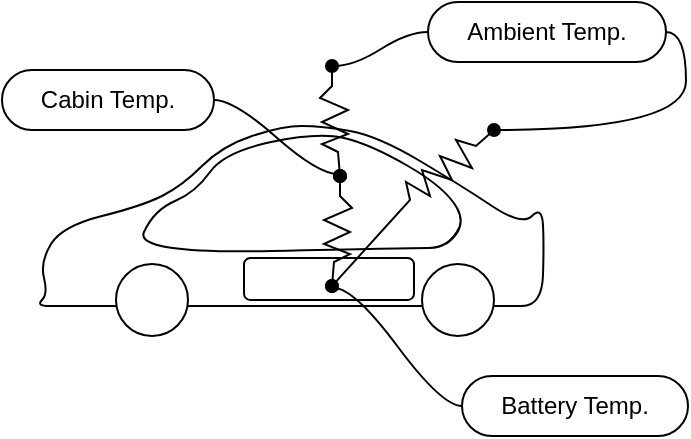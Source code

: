 <mxfile version="28.0.6">
  <diagram name="Page-1" id="w69QgauEFFYnWDhPD-Ga">
    <mxGraphModel dx="494" dy="328" grid="0" gridSize="10" guides="1" tooltips="1" connect="1" arrows="1" fold="1" page="1" pageScale="1" pageWidth="850" pageHeight="1100" math="0" shadow="0">
      <root>
        <mxCell id="0" />
        <mxCell id="1" parent="0" />
        <mxCell id="bY4IOYTVBXKEHmrtxOaj-78" value="" style="curved=1;endArrow=none;html=1;rounded=0;endFill=0;strokeColor=default;movable=0;resizable=0;rotatable=0;deletable=0;editable=0;locked=1;connectable=0;" edge="1" parent="1">
          <mxGeometry width="50" height="50" relative="1" as="geometry">
            <mxPoint x="490" y="480" as="sourcePoint" />
            <mxPoint x="490" y="480" as="targetPoint" />
            <Array as="points">
              <mxPoint x="260" y="480" />
              <mxPoint x="247" y="480" />
              <mxPoint x="253" y="474" />
              <mxPoint x="249" y="458" />
              <mxPoint x="260" y="440" />
              <mxPoint x="300" y="430" />
              <mxPoint x="320" y="420" />
              <mxPoint x="340" y="400" />
              <mxPoint x="370" y="390" />
              <mxPoint x="390" y="390" />
              <mxPoint x="418" y="395" />
              <mxPoint x="460" y="420" />
              <mxPoint x="490" y="440" />
              <mxPoint x="500" y="430" />
              <mxPoint x="501" y="449" />
              <mxPoint x="500" y="480" />
            </Array>
          </mxGeometry>
        </mxCell>
        <mxCell id="bY4IOYTVBXKEHmrtxOaj-89" value="" style="ellipse;whiteSpace=wrap;html=1;aspect=fixed;movable=0;resizable=0;rotatable=0;deletable=0;editable=0;locked=1;connectable=0;" vertex="1" parent="1">
          <mxGeometry x="287" y="459" width="36" height="36" as="geometry" />
        </mxCell>
        <mxCell id="bY4IOYTVBXKEHmrtxOaj-90" value="" style="ellipse;whiteSpace=wrap;html=1;aspect=fixed;movable=0;resizable=0;rotatable=0;deletable=0;editable=0;locked=1;connectable=0;" vertex="1" parent="1">
          <mxGeometry x="440" y="459" width="36" height="36" as="geometry" />
        </mxCell>
        <mxCell id="bY4IOYTVBXKEHmrtxOaj-91" value="" style="curved=1;endArrow=none;html=1;rounded=0;endFill=0;strokeColor=default;shadow=0;fillColor=light-dark(transparent,#FF8000);movable=0;resizable=0;rotatable=0;deletable=0;editable=0;locked=1;connectable=0;" edge="1" parent="1">
          <mxGeometry width="50" height="50" relative="1" as="geometry">
            <mxPoint x="459" y="440" as="sourcePoint" />
            <mxPoint x="452" y="449" as="targetPoint" />
            <Array as="points">
              <mxPoint x="454" y="451" />
              <mxPoint x="433" y="451" />
              <mxPoint x="296" y="454" />
              <mxPoint x="306" y="432" />
              <mxPoint x="327" y="423" />
              <mxPoint x="341" y="403" />
              <mxPoint x="388" y="393" />
              <mxPoint x="414" y="399" />
              <mxPoint x="452" y="421" />
              <mxPoint x="463" y="441" />
            </Array>
          </mxGeometry>
        </mxCell>
        <mxCell id="bY4IOYTVBXKEHmrtxOaj-100" value="" style="rounded=1;whiteSpace=wrap;html=1;movable=0;resizable=0;rotatable=0;deletable=0;editable=0;locked=1;connectable=0;" vertex="1" parent="1">
          <mxGeometry x="351" y="456" width="85" height="21" as="geometry" />
        </mxCell>
        <mxCell id="bY4IOYTVBXKEHmrtxOaj-106" value="" style="endArrow=oval;html=1;rounded=0;strokeColor=light-dark(#000000,#CC0000);startArrow=oval;startFill=1;endFill=1;movable=0;resizable=0;rotatable=0;deletable=0;editable=0;locked=1;connectable=0;" edge="1" parent="1">
          <mxGeometry width="50" height="50" relative="1" as="geometry">
            <mxPoint x="395" y="470" as="sourcePoint" />
            <mxPoint x="399" y="415" as="targetPoint" />
            <Array as="points">
              <mxPoint x="396" y="458" />
              <mxPoint x="404" y="454" />
              <mxPoint x="391" y="449" />
              <mxPoint x="404" y="443" />
              <mxPoint x="391" y="437" />
              <mxPoint x="405" y="431" />
              <mxPoint x="399" y="425" />
            </Array>
          </mxGeometry>
        </mxCell>
        <mxCell id="bY4IOYTVBXKEHmrtxOaj-110" value="" style="endArrow=oval;html=1;rounded=0;strokeColor=light-dark(#000000,#CC0000);startArrow=oval;startFill=1;endFill=1;movable=0;resizable=0;rotatable=0;deletable=0;editable=0;locked=1;connectable=0;" edge="1" parent="1">
          <mxGeometry width="50" height="50" relative="1" as="geometry">
            <mxPoint x="395" y="470" as="sourcePoint" />
            <mxPoint x="476" y="392" as="targetPoint" />
            <Array as="points">
              <mxPoint x="434" y="427" />
              <mxPoint x="432" y="418" />
              <mxPoint x="444" y="425" />
              <mxPoint x="440" y="412" />
              <mxPoint x="455" y="417" />
              <mxPoint x="449" y="405" />
              <mxPoint x="465" y="411" />
              <mxPoint x="457" y="397" />
              <mxPoint x="467" y="400" />
            </Array>
          </mxGeometry>
        </mxCell>
        <mxCell id="bY4IOYTVBXKEHmrtxOaj-111" value="" style="endArrow=oval;html=1;rounded=0;strokeColor=light-dark(#000000,#CC0000);startArrow=oval;startFill=1;endFill=1;movable=0;resizable=0;rotatable=0;deletable=0;editable=0;locked=1;connectable=0;" edge="1" parent="1">
          <mxGeometry width="50" height="50" relative="1" as="geometry">
            <mxPoint x="399" y="415" as="sourcePoint" />
            <mxPoint x="395" y="360" as="targetPoint" />
            <Array as="points">
              <mxPoint x="398" y="403" />
              <mxPoint x="390" y="399" />
              <mxPoint x="403" y="394" />
              <mxPoint x="390" y="388" />
              <mxPoint x="403" y="382" />
              <mxPoint x="389" y="376" />
              <mxPoint x="395" y="370" />
            </Array>
          </mxGeometry>
        </mxCell>
        <mxCell id="bY4IOYTVBXKEHmrtxOaj-118" value="Battery Temp." style="whiteSpace=wrap;html=1;rounded=1;arcSize=50;align=center;verticalAlign=middle;strokeWidth=1;autosize=1;spacing=4;treeFolding=1;treeMoving=1;newEdgeStyle={&quot;edgeStyle&quot;:&quot;entityRelationEdgeStyle&quot;,&quot;startArrow&quot;:&quot;none&quot;,&quot;endArrow&quot;:&quot;none&quot;,&quot;segment&quot;:10,&quot;curved&quot;:1,&quot;sourcePerimeterSpacing&quot;:0,&quot;targetPerimeterSpacing&quot;:0};movable=0;resizable=0;rotatable=0;deletable=0;editable=0;locked=1;connectable=0;" vertex="1" parent="1">
          <mxGeometry x="460" y="515" width="113" height="30" as="geometry" />
        </mxCell>
        <mxCell id="bY4IOYTVBXKEHmrtxOaj-119" value="" style="edgeStyle=entityRelationEdgeStyle;startArrow=none;endArrow=none;segment=10;curved=1;sourcePerimeterSpacing=0;targetPerimeterSpacing=0;rounded=0;" edge="1" target="bY4IOYTVBXKEHmrtxOaj-118" parent="1">
          <mxGeometry relative="1" as="geometry">
            <mxPoint x="396" y="471" as="sourcePoint" />
          </mxGeometry>
        </mxCell>
        <mxCell id="bY4IOYTVBXKEHmrtxOaj-122" value="Ambient Temp." style="whiteSpace=wrap;html=1;rounded=1;arcSize=50;align=center;verticalAlign=middle;strokeWidth=1;autosize=1;spacing=4;treeFolding=1;treeMoving=1;newEdgeStyle={&quot;edgeStyle&quot;:&quot;entityRelationEdgeStyle&quot;,&quot;startArrow&quot;:&quot;none&quot;,&quot;endArrow&quot;:&quot;none&quot;,&quot;segment&quot;:10,&quot;curved&quot;:1,&quot;sourcePerimeterSpacing&quot;:0,&quot;targetPerimeterSpacing&quot;:0};" vertex="1" parent="1">
          <mxGeometry x="443" y="328" width="119" height="30" as="geometry" />
        </mxCell>
        <mxCell id="bY4IOYTVBXKEHmrtxOaj-123" value="" style="edgeStyle=entityRelationEdgeStyle;startArrow=none;endArrow=none;segment=10;curved=1;sourcePerimeterSpacing=0;targetPerimeterSpacing=0;rounded=0;" edge="1" target="bY4IOYTVBXKEHmrtxOaj-122" parent="1">
          <mxGeometry relative="1" as="geometry">
            <mxPoint x="476" y="392" as="sourcePoint" />
            <Array as="points">
              <mxPoint x="549" y="431" />
              <mxPoint x="533" y="374" />
            </Array>
          </mxGeometry>
        </mxCell>
        <mxCell id="bY4IOYTVBXKEHmrtxOaj-124" value="" style="edgeStyle=entityRelationEdgeStyle;startArrow=none;endArrow=none;segment=10;curved=1;sourcePerimeterSpacing=0;targetPerimeterSpacing=0;rounded=0;entryX=0;entryY=0.5;entryDx=0;entryDy=0;" edge="1" parent="1" target="bY4IOYTVBXKEHmrtxOaj-122">
          <mxGeometry relative="1" as="geometry">
            <mxPoint x="396" y="360" as="sourcePoint" />
            <mxPoint x="521" y="374" as="targetPoint" />
            <Array as="points">
              <mxPoint x="398" y="359" />
            </Array>
          </mxGeometry>
        </mxCell>
        <mxCell id="bY4IOYTVBXKEHmrtxOaj-125" value="Cabin Temp." style="whiteSpace=wrap;html=1;rounded=1;arcSize=50;align=center;verticalAlign=middle;strokeWidth=1;autosize=1;spacing=4;treeFolding=1;treeMoving=1;newEdgeStyle={&quot;edgeStyle&quot;:&quot;entityRelationEdgeStyle&quot;,&quot;startArrow&quot;:&quot;none&quot;,&quot;endArrow&quot;:&quot;none&quot;,&quot;segment&quot;:10,&quot;curved&quot;:1,&quot;sourcePerimeterSpacing&quot;:0,&quot;targetPerimeterSpacing&quot;:0};" vertex="1" parent="1">
          <mxGeometry x="230" y="362" width="106" height="30" as="geometry" />
        </mxCell>
        <mxCell id="bY4IOYTVBXKEHmrtxOaj-127" value="" style="edgeStyle=entityRelationEdgeStyle;startArrow=none;endArrow=none;segment=10;curved=1;sourcePerimeterSpacing=0;targetPerimeterSpacing=0;rounded=0;exitX=1;exitY=0.5;exitDx=0;exitDy=0;" edge="1" parent="1" source="bY4IOYTVBXKEHmrtxOaj-125">
          <mxGeometry relative="1" as="geometry">
            <mxPoint x="456" y="329" as="sourcePoint" />
            <mxPoint x="398" y="414" as="targetPoint" />
            <Array as="points">
              <mxPoint x="458" y="328" />
            </Array>
          </mxGeometry>
        </mxCell>
      </root>
    </mxGraphModel>
  </diagram>
</mxfile>
